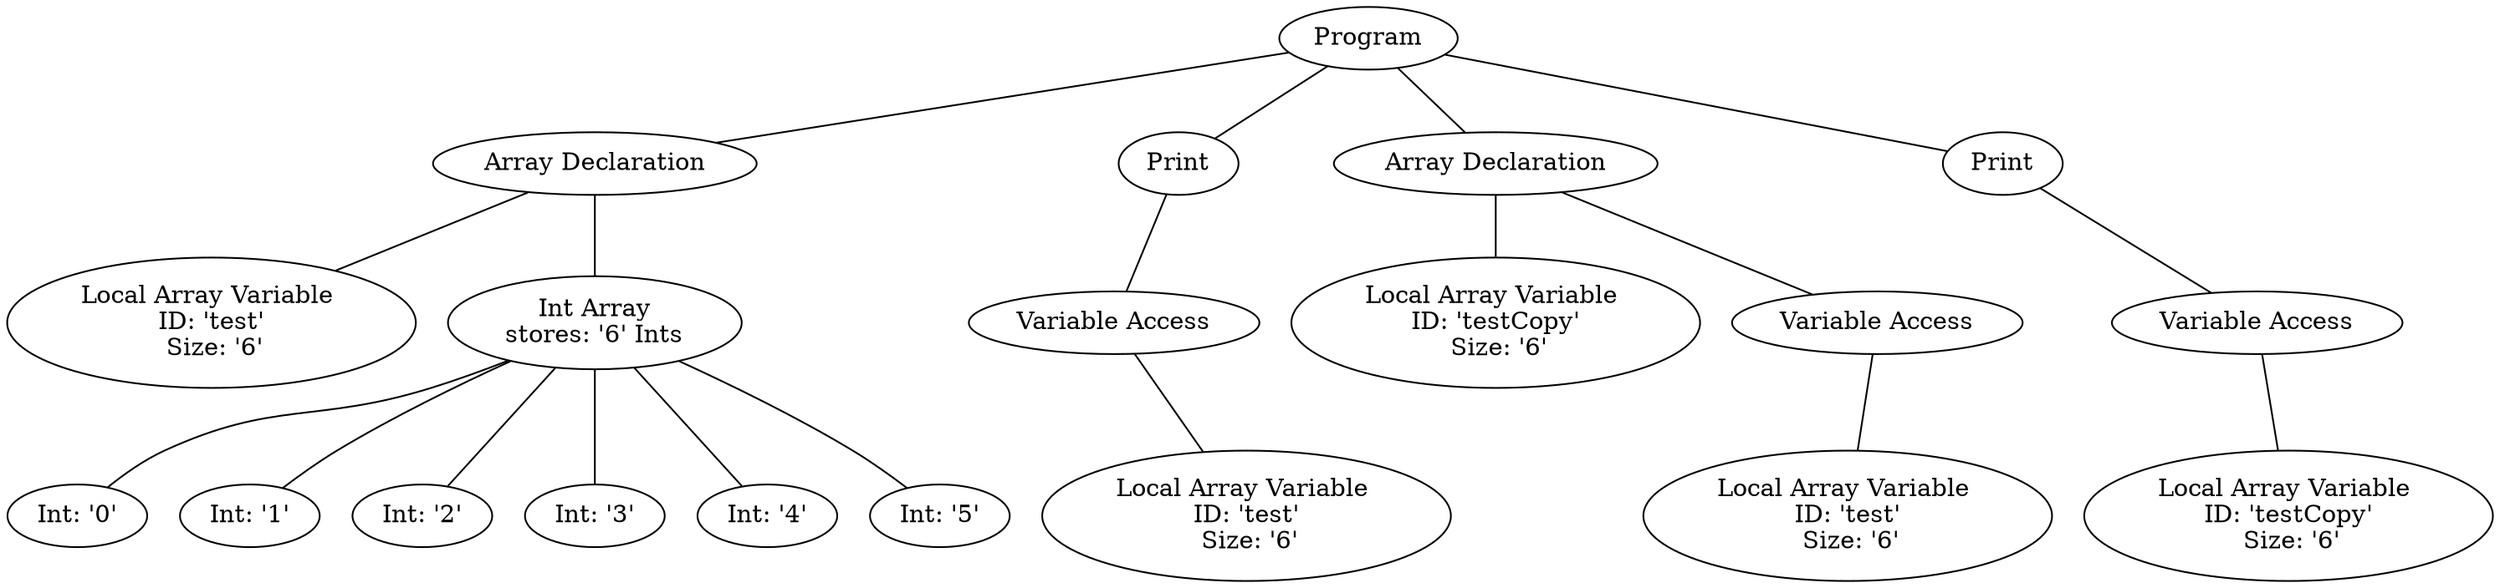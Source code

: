 graph {
   pEwehUgl [label=<Program>];
   yExEdxrr [label=<Array Declaration>];
   NaaXzqMq [label=<Print>];
   mKcadJQf [label=<Array Declaration>];
   GblbYwuO [label=<Print>];
   pVLfgejk [label=<Local Array Variable <br/>ID: 'test'<br/> Size: '6'>];
   FmZNkmuk [label=<Int Array<br/>stores: '6' Ints>];
   ojIBXAdP [label=<Variable Access>];
   NjILqiIg [label=<Local Array Variable <br/>ID: 'testCopy'<br/> Size: '6'>];
   FDKEzdaV [label=<Variable Access>];
   MCMTPRCe [label=<Variable Access>];
   ngstTPfS [label=<Int: '0'>];
   iSlinwQA [label=<Int: '1'>];
   QoBAUMWP [label=<Int: '2'>];
   XhLRdoKv [label=<Int: '3'>];
   RBWNcbrY [label=<Int: '4'>];
   HqTobJbR [label=<Int: '5'>];
   bOXGILsD [label=<Local Array Variable <br/>ID: 'test'<br/> Size: '6'>];
   jQuYGbht [label=<Local Array Variable <br/>ID: 'test'<br/> Size: '6'>];
   QIdFFrfo [label=<Local Array Variable <br/>ID: 'testCopy'<br/> Size: '6'>];
   
   { rank=same; pEwehUgl  }
   { rank=same; yExEdxrr NaaXzqMq mKcadJQf GblbYwuO  }
   { rank=same; pVLfgejk FmZNkmuk ojIBXAdP NjILqiIg FDKEzdaV MCMTPRCe  }
   { rank=same; ngstTPfS iSlinwQA QoBAUMWP XhLRdoKv RBWNcbrY HqTobJbR bOXGILsD jQuYGbht QIdFFrfo  }
   

   ojIBXAdP -- bOXGILsD
   GblbYwuO -- MCMTPRCe
   mKcadJQf -- NjILqiIg
   mKcadJQf -- FDKEzdaV
   MCMTPRCe -- QIdFFrfo
   pEwehUgl -- yExEdxrr
   pEwehUgl -- NaaXzqMq
   pEwehUgl -- mKcadJQf
   pEwehUgl -- GblbYwuO
   FDKEzdaV -- jQuYGbht
   NaaXzqMq -- ojIBXAdP
   yExEdxrr -- pVLfgejk
   yExEdxrr -- FmZNkmuk
   FmZNkmuk -- ngstTPfS
   FmZNkmuk -- iSlinwQA
   FmZNkmuk -- QoBAUMWP
   FmZNkmuk -- XhLRdoKv
   FmZNkmuk -- RBWNcbrY
   FmZNkmuk -- HqTobJbR
   
}